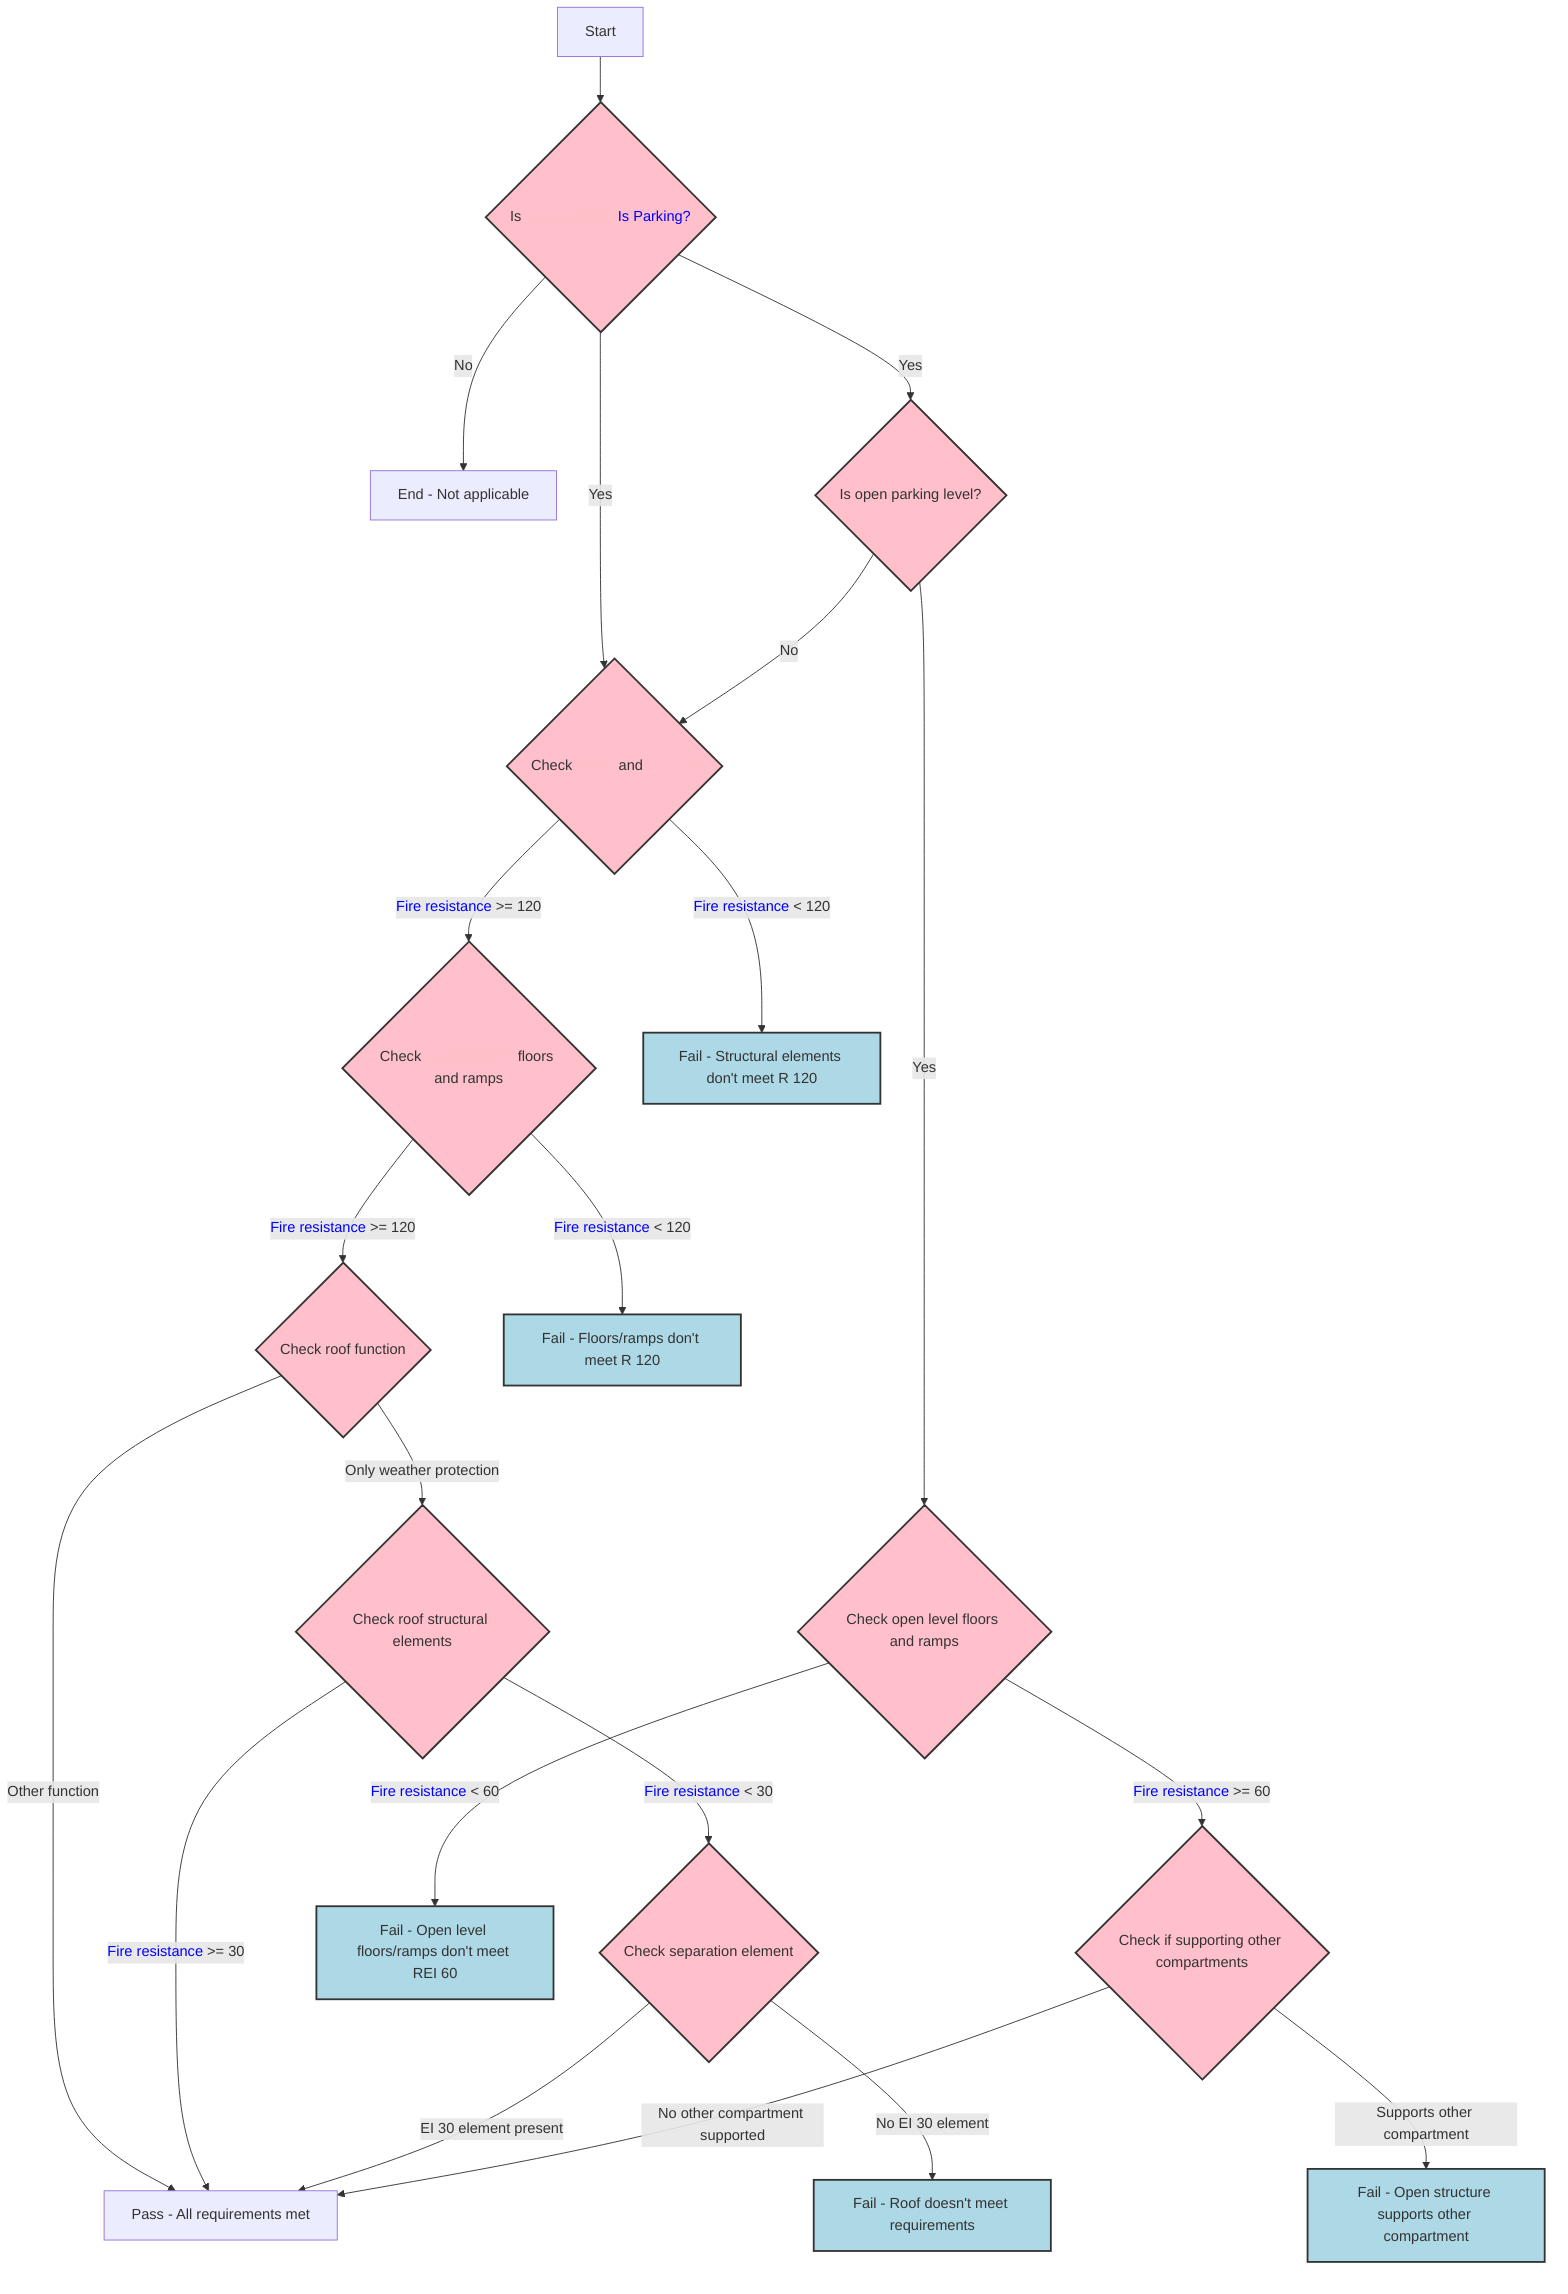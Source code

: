 graph TD
    classDef object fill:#FFC0CB,stroke:#333,stroke-width:2px;
    classDef property fill:#ADD8E6,stroke:#333,stroke-width:2px;

    start[Start] --> checkParking{Is <font color='pink'>Compartment</font> <font color='blue'>Is Parking?</font>}
    checkParking -->|Yes| checkStructuralElements{Check <font color='pink'>Beam</font> and <font color='pink'>Column</font>}
    checkParking -->|No| endNo[End - Not applicable]

    checkStructuralElements -->|"<font color='blue'>Fire resistance</font> >= 120"| checkFloors{Check <font color='pink'>Compartment</font> floors and ramps}
    checkStructuralElements -->|"<font color='blue'>Fire resistance</font> < 120"| failStructural[Fail - Structural elements don't meet R 120]

    checkFloors -->|"<font color='blue'>Fire resistance</font> >= 120"| checkRoof{Check roof function}
    checkFloors -->|"<font color='blue'>Fire resistance</font> < 120"| failFloors[Fail - Floors/ramps don't meet R 120]

    checkRoof -->|"Only weather protection"| checkRoofElements{Check roof structural elements}
    checkRoof -->|"Other function"| endPass[Pass - All requirements met]

    checkRoofElements -->|"<font color='blue'>Fire resistance</font> >= 30"| endPass
    checkRoofElements -->|"<font color='blue'>Fire resistance</font> < 30"| checkSeparation{Check separation element}

    checkSeparation -->|"EI 30 element present"| endPass
    checkSeparation -->|"No EI 30 element"| failRoof[Fail - Roof doesn't meet requirements]

    checkOpenParking{Is open parking level?}
    checkParking -->|Yes| checkOpenParking
    checkOpenParking -->|Yes| checkOpenFloors{Check open level floors and ramps}
    checkOpenParking -->|No| checkStructuralElements

    checkOpenFloors -->|"<font color='blue'>Fire resistance</font> >= 60"| checkNoOtherCompartment{Check if supporting other compartments}
    checkOpenFloors -->|"<font color='blue'>Fire resistance</font> < 60"| failOpenFloors[Fail - Open level floors/ramps don't meet REI 60]

    checkNoOtherCompartment -->|"No other compartment supported"| endPass
    checkNoOtherCompartment -->|"Supports other compartment"| failOpenStructure[Fail - Open structure supports other compartment]

    class checkParking,checkStructuralElements,checkFloors,checkRoof,checkRoofElements,checkSeparation,checkOpenParking,checkOpenFloors,checkNoOtherCompartment object;
    class failStructural,failFloors,failRoof,failOpenFloors,failOpenStructure property;
